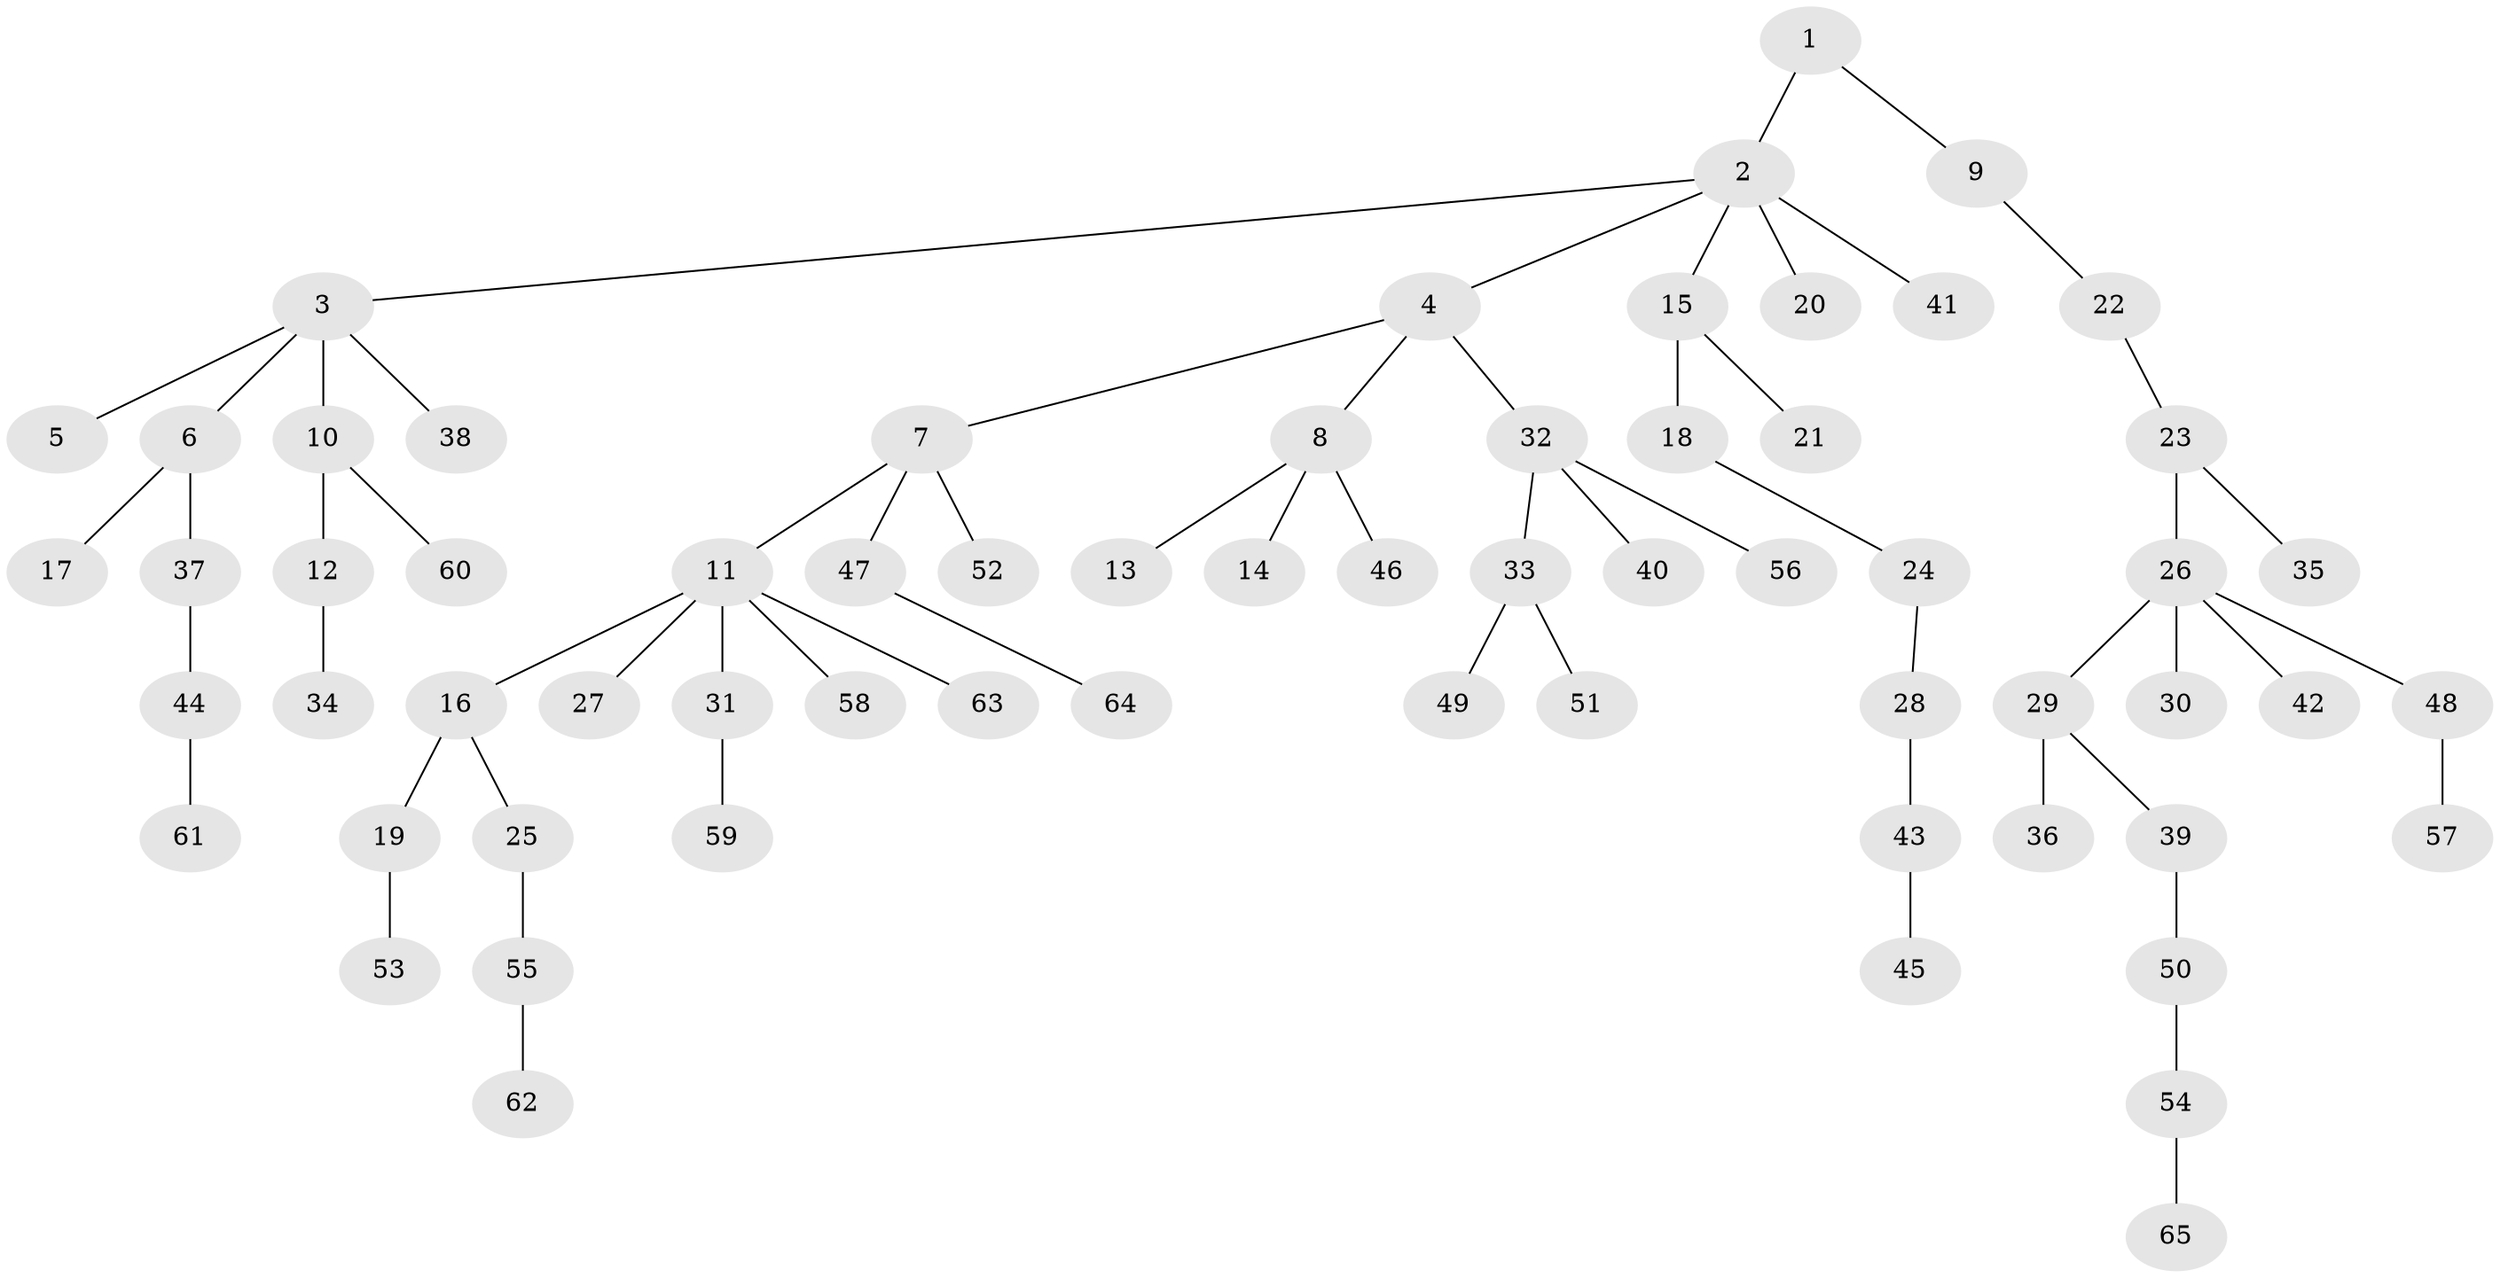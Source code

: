 // coarse degree distribution, {2: 0.29545454545454547, 5: 0.06818181818181818, 6: 0.045454545454545456, 1: 0.5227272727272727, 4: 0.022727272727272728, 3: 0.045454545454545456}
// Generated by graph-tools (version 1.1) at 2025/52/02/27/25 19:52:10]
// undirected, 65 vertices, 64 edges
graph export_dot {
graph [start="1"]
  node [color=gray90,style=filled];
  1;
  2;
  3;
  4;
  5;
  6;
  7;
  8;
  9;
  10;
  11;
  12;
  13;
  14;
  15;
  16;
  17;
  18;
  19;
  20;
  21;
  22;
  23;
  24;
  25;
  26;
  27;
  28;
  29;
  30;
  31;
  32;
  33;
  34;
  35;
  36;
  37;
  38;
  39;
  40;
  41;
  42;
  43;
  44;
  45;
  46;
  47;
  48;
  49;
  50;
  51;
  52;
  53;
  54;
  55;
  56;
  57;
  58;
  59;
  60;
  61;
  62;
  63;
  64;
  65;
  1 -- 2;
  1 -- 9;
  2 -- 3;
  2 -- 4;
  2 -- 15;
  2 -- 20;
  2 -- 41;
  3 -- 5;
  3 -- 6;
  3 -- 10;
  3 -- 38;
  4 -- 7;
  4 -- 8;
  4 -- 32;
  6 -- 17;
  6 -- 37;
  7 -- 11;
  7 -- 47;
  7 -- 52;
  8 -- 13;
  8 -- 14;
  8 -- 46;
  9 -- 22;
  10 -- 12;
  10 -- 60;
  11 -- 16;
  11 -- 27;
  11 -- 31;
  11 -- 58;
  11 -- 63;
  12 -- 34;
  15 -- 18;
  15 -- 21;
  16 -- 19;
  16 -- 25;
  18 -- 24;
  19 -- 53;
  22 -- 23;
  23 -- 26;
  23 -- 35;
  24 -- 28;
  25 -- 55;
  26 -- 29;
  26 -- 30;
  26 -- 42;
  26 -- 48;
  28 -- 43;
  29 -- 36;
  29 -- 39;
  31 -- 59;
  32 -- 33;
  32 -- 40;
  32 -- 56;
  33 -- 49;
  33 -- 51;
  37 -- 44;
  39 -- 50;
  43 -- 45;
  44 -- 61;
  47 -- 64;
  48 -- 57;
  50 -- 54;
  54 -- 65;
  55 -- 62;
}
